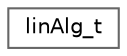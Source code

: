digraph "Graphical Class Hierarchy"
{
 // LATEX_PDF_SIZE
  bgcolor="transparent";
  edge [fontname=Helvetica,fontsize=10,labelfontname=Helvetica,labelfontsize=10];
  node [fontname=Helvetica,fontsize=10,shape=box,height=0.2,width=0.4];
  rankdir="LR";
  Node0 [id="Node000000",label="linAlg_t",height=0.2,width=0.4,color="grey40", fillcolor="white", style="filled",URL="$classlinAlg__t.html",tooltip=" "];
}
